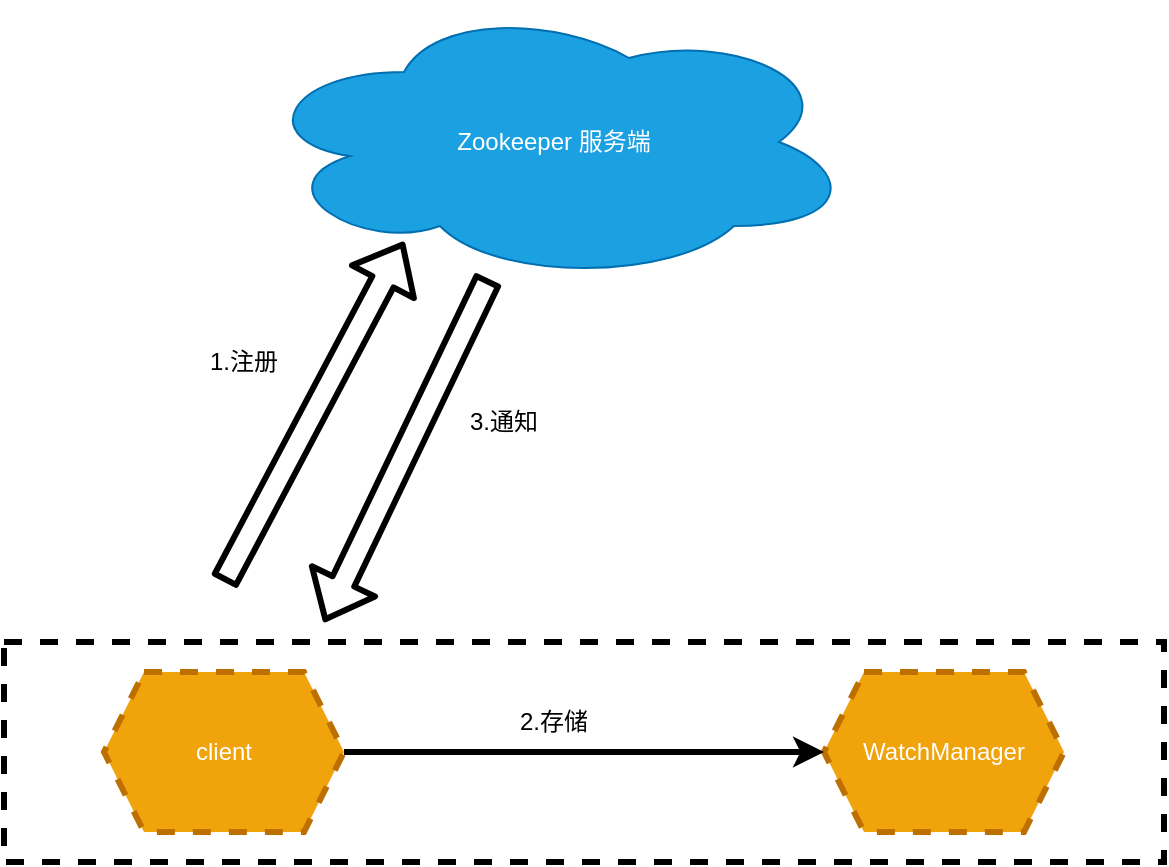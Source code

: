 <mxfile version="13.10.0" type="embed">
    <diagram id="2g16BhVKa7xlbCUtIujc" name="Page-1">
        <mxGraphModel dx="1067" dy="790" grid="1" gridSize="10" guides="1" tooltips="1" connect="1" arrows="1" fold="1" page="1" pageScale="1" pageWidth="1169" pageHeight="827" math="0" shadow="0">
            <root>
                <mxCell id="0"/>
                <mxCell id="1" parent="0"/>
                <mxCell id="2" value="Zookeeper 服务端" style="ellipse;shape=cloud;whiteSpace=wrap;html=1;fillColor=#1ba1e2;strokeColor=#006EAF;fontColor=#ffffff;" vertex="1" parent="1">
                    <mxGeometry x="285" y="70" width="300" height="140" as="geometry"/>
                </mxCell>
                <mxCell id="3" value="" style="rounded=0;whiteSpace=wrap;html=1;dashed=1;strokeWidth=3;" vertex="1" parent="1">
                    <mxGeometry x="160" y="390" width="580" height="110" as="geometry"/>
                </mxCell>
                <mxCell id="4" value="" style="shape=flexArrow;endArrow=classic;html=1;entryX=0.25;entryY=0.857;entryDx=0;entryDy=0;entryPerimeter=0;strokeWidth=3;" edge="1" parent="1" target="2">
                    <mxGeometry width="50" height="50" relative="1" as="geometry">
                        <mxPoint x="270" y="360" as="sourcePoint"/>
                        <mxPoint x="360" y="260" as="targetPoint"/>
                    </mxGeometry>
                </mxCell>
                <mxCell id="5" value="1.注册" style="text;html=1;strokeColor=none;fillColor=none;align=center;verticalAlign=middle;whiteSpace=wrap;rounded=0;dashed=1;" vertex="1" parent="1">
                    <mxGeometry x="260" y="240" width="40" height="20" as="geometry"/>
                </mxCell>
                <mxCell id="6" value="client" style="shape=hexagon;perimeter=hexagonPerimeter2;whiteSpace=wrap;html=1;fixedSize=1;dashed=1;strokeWidth=3;fillColor=#f0a30a;strokeColor=#BD7000;fontColor=#ffffff;" vertex="1" parent="1">
                    <mxGeometry x="210" y="405" width="120" height="80" as="geometry"/>
                </mxCell>
                <mxCell id="7" value="WatchManager" style="shape=hexagon;perimeter=hexagonPerimeter2;whiteSpace=wrap;html=1;fixedSize=1;dashed=1;strokeWidth=3;fillColor=#f0a30a;strokeColor=#BD7000;fontColor=#ffffff;" vertex="1" parent="1">
                    <mxGeometry x="570" y="405" width="120" height="80" as="geometry"/>
                </mxCell>
                <mxCell id="8" value="" style="endArrow=classic;html=1;entryX=0;entryY=0.5;entryDx=0;entryDy=0;exitX=1;exitY=0.5;exitDx=0;exitDy=0;strokeWidth=3;" edge="1" parent="1" source="6" target="7">
                    <mxGeometry width="50" height="50" relative="1" as="geometry">
                        <mxPoint x="360" y="480" as="sourcePoint"/>
                        <mxPoint x="410" y="430" as="targetPoint"/>
                    </mxGeometry>
                </mxCell>
                <mxCell id="9" value="2.存储" style="text;html=1;strokeColor=none;fillColor=none;align=center;verticalAlign=middle;whiteSpace=wrap;rounded=0;dashed=1;" vertex="1" parent="1">
                    <mxGeometry x="415" y="420" width="40" height="20" as="geometry"/>
                </mxCell>
                <mxCell id="10" value="" style="shape=flexArrow;endArrow=classic;html=1;strokeWidth=3;" edge="1" parent="1" source="2">
                    <mxGeometry width="50" height="50" relative="1" as="geometry">
                        <mxPoint x="405" y="230" as="sourcePoint"/>
                        <mxPoint x="320" y="380" as="targetPoint"/>
                        <Array as="points"/>
                    </mxGeometry>
                </mxCell>
                <mxCell id="11" value="3.通知" style="text;html=1;strokeColor=none;fillColor=none;align=center;verticalAlign=middle;whiteSpace=wrap;rounded=0;dashed=1;" vertex="1" parent="1">
                    <mxGeometry x="390" y="270" width="40" height="20" as="geometry"/>
                </mxCell>
            </root>
        </mxGraphModel>
    </diagram>
</mxfile>